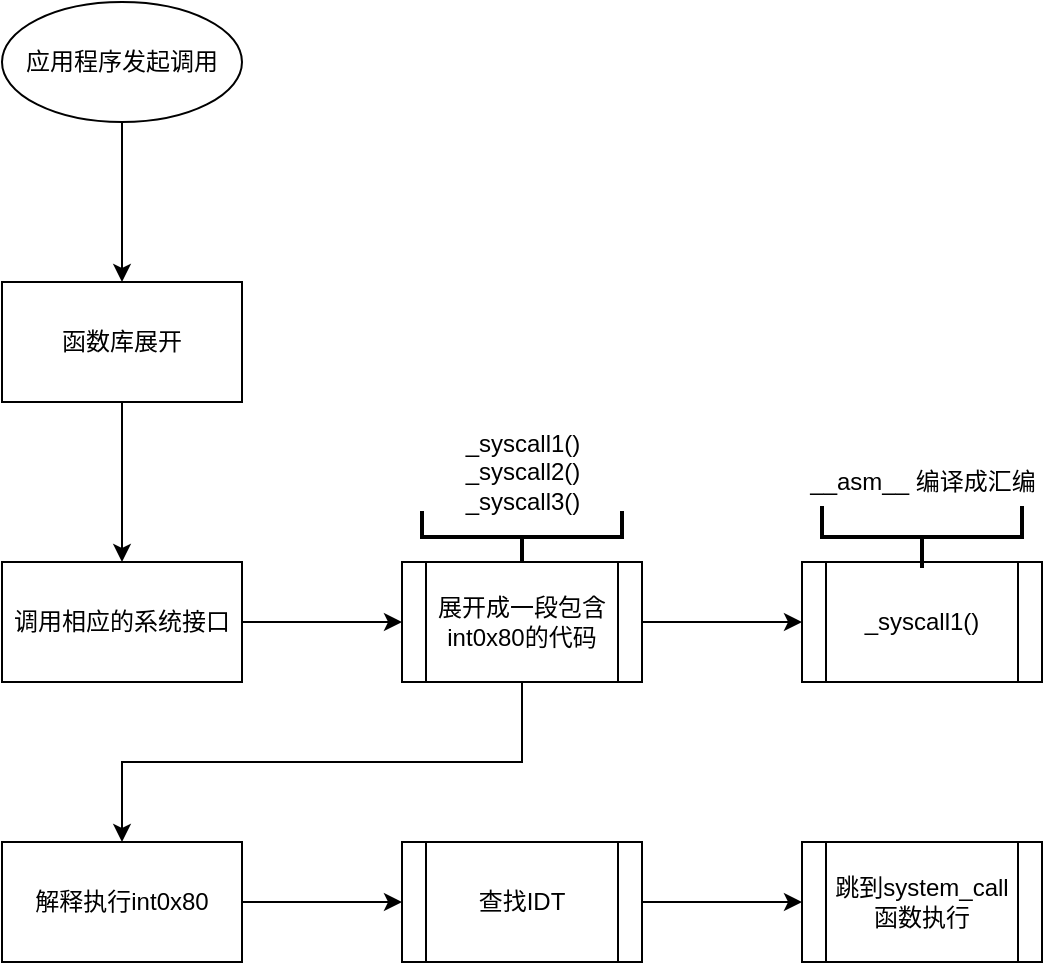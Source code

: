 <mxfile version="16.5.0" type="github" pages="2">
  <diagram id="um8vmuJow--je3Uenj_e" name="调用过程">
    <mxGraphModel dx="1038" dy="664" grid="1" gridSize="10" guides="1" tooltips="1" connect="1" arrows="1" fold="1" page="1" pageScale="1" pageWidth="827" pageHeight="1169" math="0" shadow="0">
      <root>
        <mxCell id="0" />
        <mxCell id="1" parent="0" />
        <mxCell id="8i48zz007QwOmcsbFa2n-3" value="" style="edgeStyle=orthogonalEdgeStyle;rounded=0;orthogonalLoop=1;jettySize=auto;html=1;" parent="1" source="8i48zz007QwOmcsbFa2n-1" target="8i48zz007QwOmcsbFa2n-2" edge="1">
          <mxGeometry relative="1" as="geometry" />
        </mxCell>
        <mxCell id="8i48zz007QwOmcsbFa2n-1" value="应用程序发起调用" style="ellipse;whiteSpace=wrap;html=1;" parent="1" vertex="1">
          <mxGeometry x="354" y="60" width="120" height="60" as="geometry" />
        </mxCell>
        <mxCell id="8i48zz007QwOmcsbFa2n-5" value="" style="edgeStyle=orthogonalEdgeStyle;rounded=0;orthogonalLoop=1;jettySize=auto;html=1;" parent="1" source="8i48zz007QwOmcsbFa2n-2" target="8i48zz007QwOmcsbFa2n-4" edge="1">
          <mxGeometry relative="1" as="geometry" />
        </mxCell>
        <mxCell id="8i48zz007QwOmcsbFa2n-2" value="函数库展开" style="whiteSpace=wrap;html=1;" parent="1" vertex="1">
          <mxGeometry x="354" y="200" width="120" height="60" as="geometry" />
        </mxCell>
        <mxCell id="8i48zz007QwOmcsbFa2n-7" value="" style="edgeStyle=orthogonalEdgeStyle;rounded=0;orthogonalLoop=1;jettySize=auto;html=1;exitX=0.5;exitY=1;exitDx=0;exitDy=0;" parent="1" source="8i48zz007QwOmcsbFa2n-8" target="8i48zz007QwOmcsbFa2n-6" edge="1">
          <mxGeometry relative="1" as="geometry" />
        </mxCell>
        <mxCell id="8i48zz007QwOmcsbFa2n-9" value="" style="edgeStyle=orthogonalEdgeStyle;rounded=0;orthogonalLoop=1;jettySize=auto;html=1;" parent="1" source="8i48zz007QwOmcsbFa2n-4" target="8i48zz007QwOmcsbFa2n-8" edge="1">
          <mxGeometry relative="1" as="geometry" />
        </mxCell>
        <mxCell id="8i48zz007QwOmcsbFa2n-4" value="调用相应的系统接口" style="whiteSpace=wrap;html=1;" parent="1" vertex="1">
          <mxGeometry x="354" y="340" width="120" height="60" as="geometry" />
        </mxCell>
        <mxCell id="8i48zz007QwOmcsbFa2n-15" value="" style="edgeStyle=orthogonalEdgeStyle;rounded=0;orthogonalLoop=1;jettySize=auto;html=1;" parent="1" source="8i48zz007QwOmcsbFa2n-6" target="8i48zz007QwOmcsbFa2n-14" edge="1">
          <mxGeometry relative="1" as="geometry" />
        </mxCell>
        <mxCell id="8i48zz007QwOmcsbFa2n-6" value="解释执行int0x80" style="whiteSpace=wrap;html=1;" parent="1" vertex="1">
          <mxGeometry x="354" y="480" width="120" height="60" as="geometry" />
        </mxCell>
        <mxCell id="F2EnbetTdR6OC5Q4fQi2-4" value="" style="edgeStyle=orthogonalEdgeStyle;rounded=0;orthogonalLoop=1;jettySize=auto;html=1;" edge="1" parent="1" source="8i48zz007QwOmcsbFa2n-8" target="F2EnbetTdR6OC5Q4fQi2-3">
          <mxGeometry relative="1" as="geometry" />
        </mxCell>
        <mxCell id="8i48zz007QwOmcsbFa2n-8" value="展开成一段包含int0x80的代码" style="shape=process;whiteSpace=wrap;html=1;backgroundOutline=1;" parent="1" vertex="1">
          <mxGeometry x="554" y="340" width="120" height="60" as="geometry" />
        </mxCell>
        <mxCell id="8i48zz007QwOmcsbFa2n-17" value="" style="edgeStyle=orthogonalEdgeStyle;rounded=0;orthogonalLoop=1;jettySize=auto;html=1;" parent="1" source="8i48zz007QwOmcsbFa2n-14" target="8i48zz007QwOmcsbFa2n-16" edge="1">
          <mxGeometry relative="1" as="geometry" />
        </mxCell>
        <mxCell id="8i48zz007QwOmcsbFa2n-14" value="查找IDT" style="shape=process;whiteSpace=wrap;html=1;backgroundOutline=1;" parent="1" vertex="1">
          <mxGeometry x="554" y="480" width="120" height="60" as="geometry" />
        </mxCell>
        <mxCell id="8i48zz007QwOmcsbFa2n-16" value="跳到system_call函数执行" style="shape=process;whiteSpace=wrap;html=1;backgroundOutline=1;" parent="1" vertex="1">
          <mxGeometry x="754" y="480" width="120" height="60" as="geometry" />
        </mxCell>
        <mxCell id="F2EnbetTdR6OC5Q4fQi2-1" value="" style="strokeWidth=2;html=1;shape=mxgraph.flowchart.annotation_2;align=left;labelPosition=right;pointerEvents=1;rotation=-90;" vertex="1" parent="1">
          <mxGeometry x="601" y="277.5" width="26" height="100" as="geometry" />
        </mxCell>
        <mxCell id="F2EnbetTdR6OC5Q4fQi2-2" value="_syscall1()&lt;br&gt;_syscall2()&lt;br&gt;_syscall3()" style="text;html=1;align=center;verticalAlign=middle;resizable=0;points=[];autosize=1;strokeColor=none;fillColor=none;" vertex="1" parent="1">
          <mxGeometry x="574" y="270" width="80" height="50" as="geometry" />
        </mxCell>
        <mxCell id="F2EnbetTdR6OC5Q4fQi2-3" value="_syscall1()" style="shape=process;whiteSpace=wrap;html=1;backgroundOutline=1;" vertex="1" parent="1">
          <mxGeometry x="754" y="340" width="120" height="60" as="geometry" />
        </mxCell>
        <mxCell id="F2EnbetTdR6OC5Q4fQi2-5" value="" style="strokeWidth=2;html=1;shape=mxgraph.flowchart.annotation_2;align=left;labelPosition=right;pointerEvents=1;rotation=-90;" vertex="1" parent="1">
          <mxGeometry x="798.5" y="277.5" width="31" height="100" as="geometry" />
        </mxCell>
        <mxCell id="F2EnbetTdR6OC5Q4fQi2-6" value="__asm__ 编译成汇编" style="text;html=1;align=center;verticalAlign=middle;resizable=0;points=[];autosize=1;strokeColor=none;fillColor=none;" vertex="1" parent="1">
          <mxGeometry x="744" y="290" width="140" height="20" as="geometry" />
        </mxCell>
      </root>
    </mxGraphModel>
  </diagram>
  <diagram id="4U_wS6lFzTyK81jKNUYr" name="添加一个系统接口">
    <mxGraphModel dx="1038" dy="664" grid="1" gridSize="10" guides="1" tooltips="1" connect="1" arrows="1" fold="1" page="1" pageScale="1" pageWidth="827" pageHeight="1169" math="0" shadow="0">
      <root>
        <mxCell id="o6UrUXVYG92HkXCSrQW5-0" />
        <mxCell id="o6UrUXVYG92HkXCSrQW5-1" parent="o6UrUXVYG92HkXCSrQW5-0" />
      </root>
    </mxGraphModel>
  </diagram>
</mxfile>
